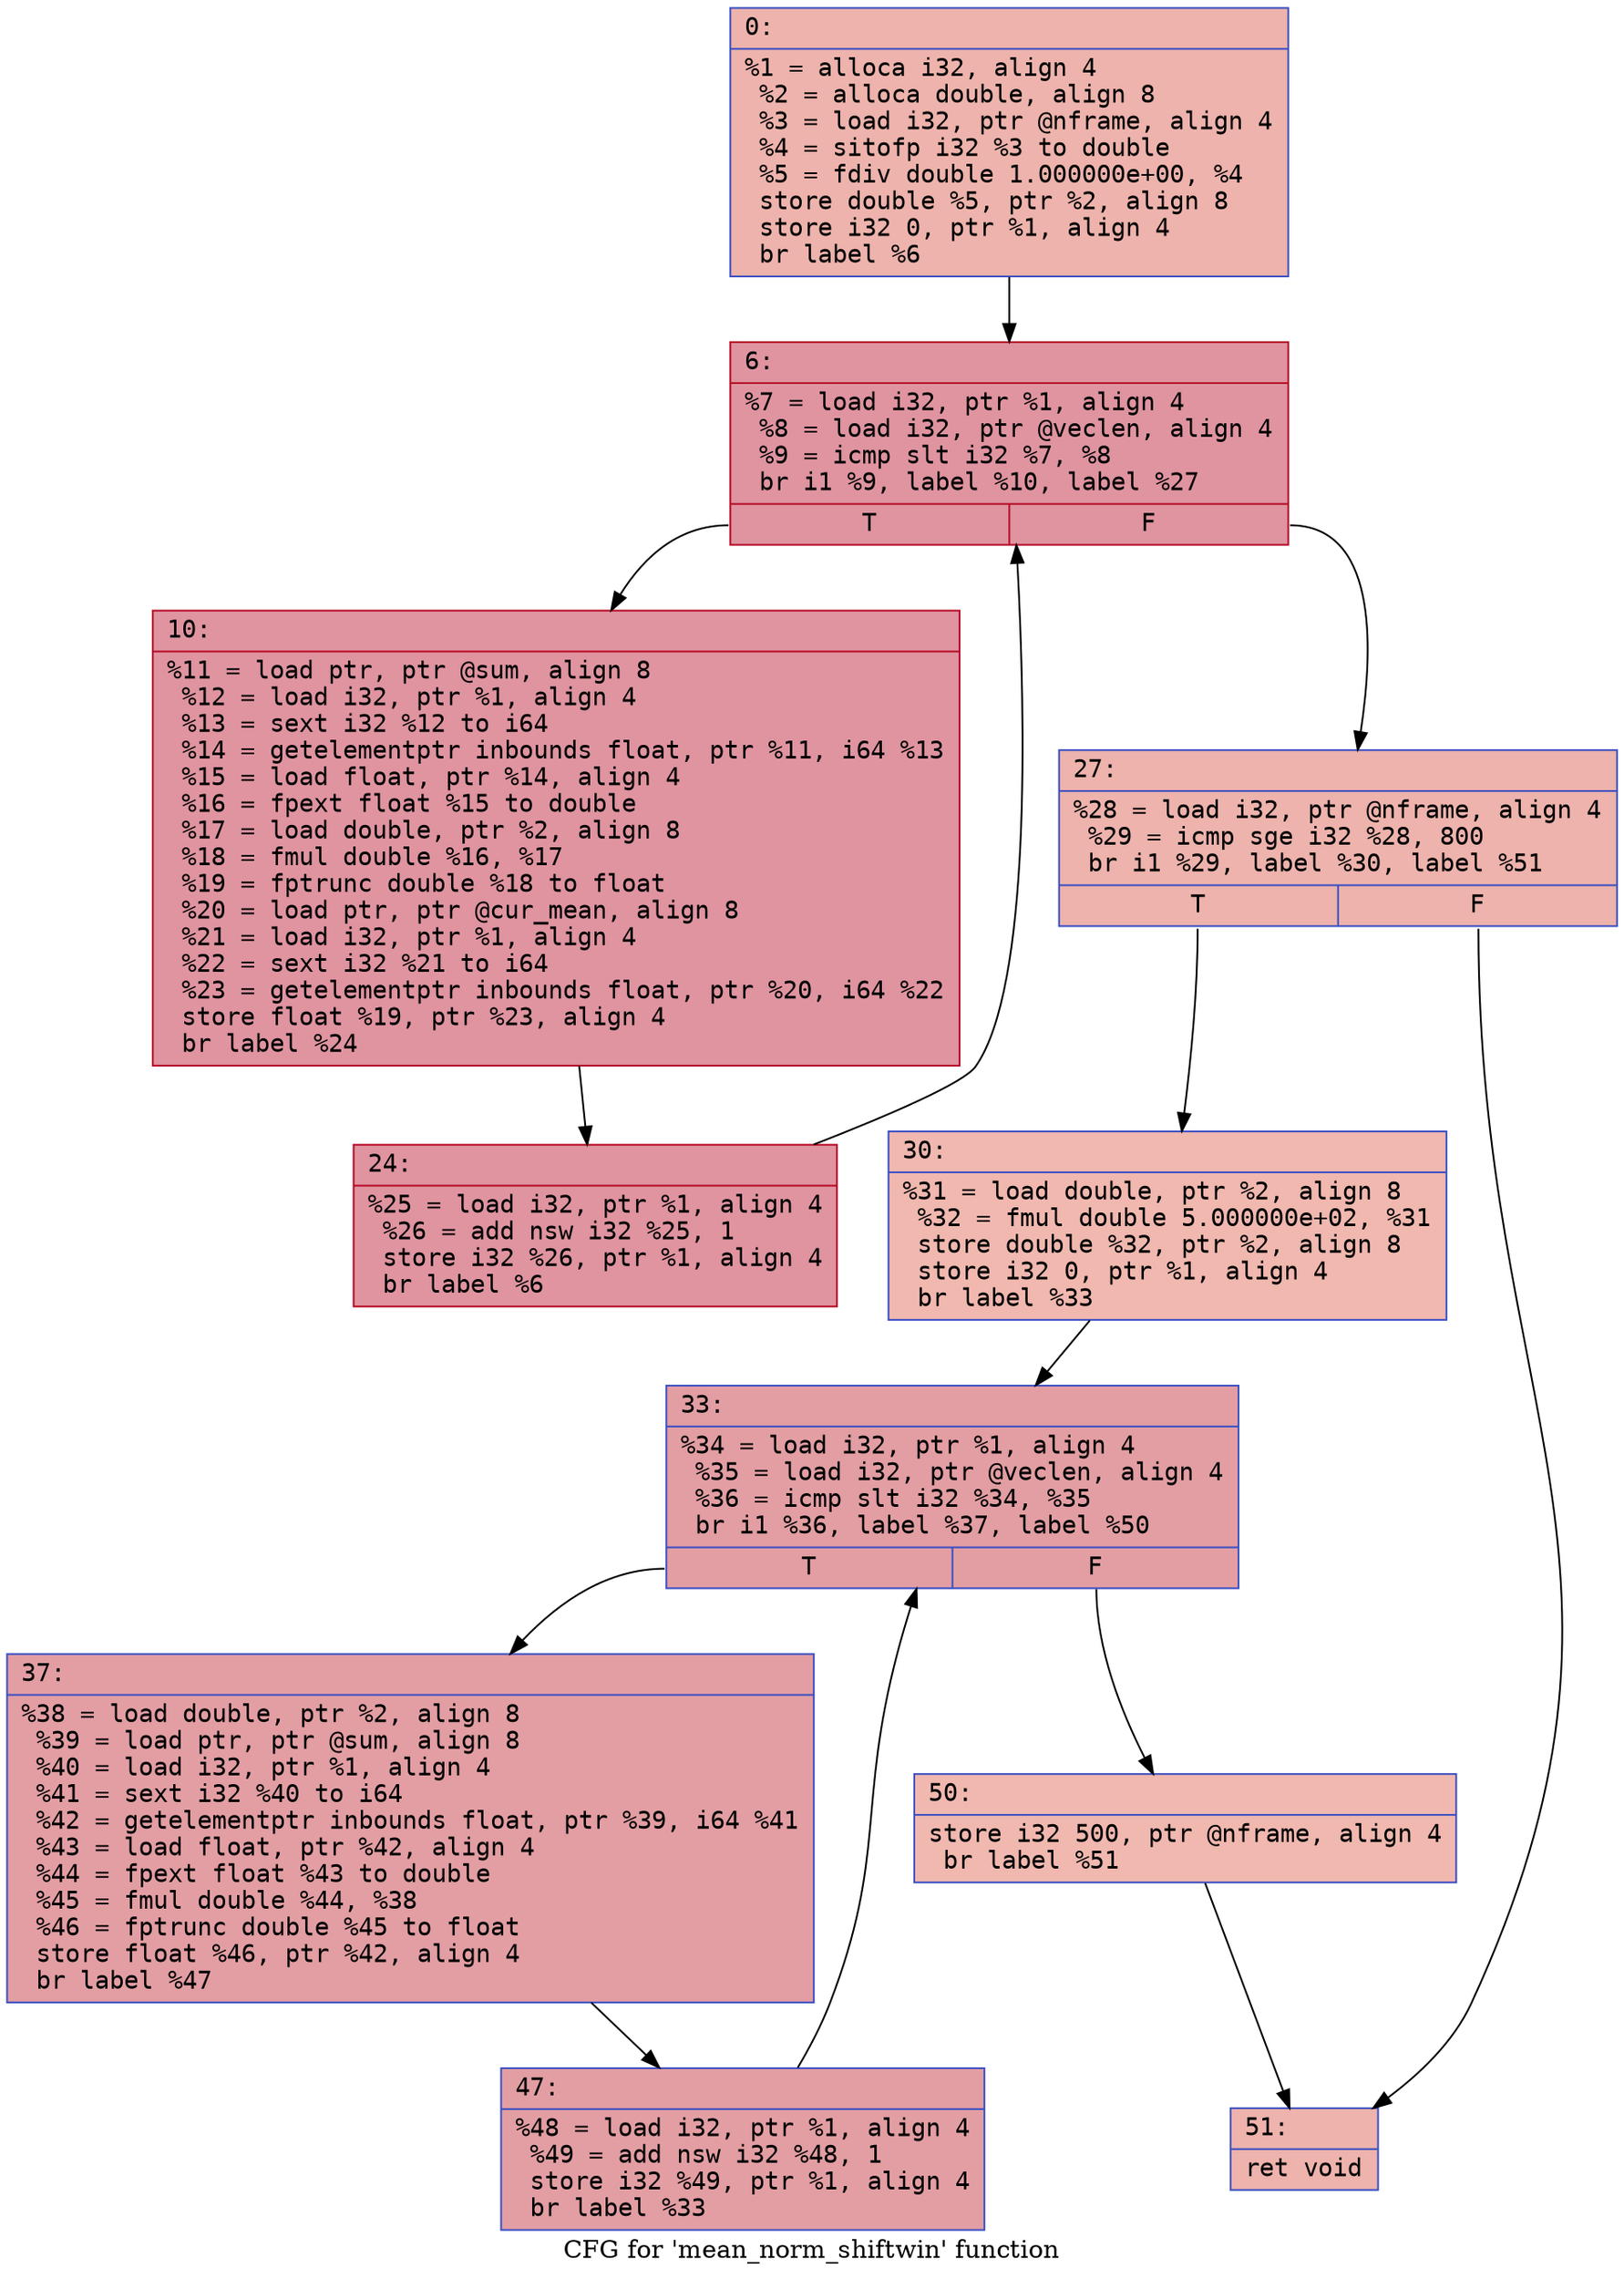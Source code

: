 digraph "CFG for 'mean_norm_shiftwin' function" {
	label="CFG for 'mean_norm_shiftwin' function";

	Node0x60000332e530 [shape=record,color="#3d50c3ff", style=filled, fillcolor="#d6524470" fontname="Courier",label="{0:\l|  %1 = alloca i32, align 4\l  %2 = alloca double, align 8\l  %3 = load i32, ptr @nframe, align 4\l  %4 = sitofp i32 %3 to double\l  %5 = fdiv double 1.000000e+00, %4\l  store double %5, ptr %2, align 8\l  store i32 0, ptr %1, align 4\l  br label %6\l}"];
	Node0x60000332e530 -> Node0x60000332e580[tooltip="0 -> 6\nProbability 100.00%" ];
	Node0x60000332e580 [shape=record,color="#b70d28ff", style=filled, fillcolor="#b70d2870" fontname="Courier",label="{6:\l|  %7 = load i32, ptr %1, align 4\l  %8 = load i32, ptr @veclen, align 4\l  %9 = icmp slt i32 %7, %8\l  br i1 %9, label %10, label %27\l|{<s0>T|<s1>F}}"];
	Node0x60000332e580:s0 -> Node0x60000332e5d0[tooltip="6 -> 10\nProbability 96.88%" ];
	Node0x60000332e580:s1 -> Node0x60000332e670[tooltip="6 -> 27\nProbability 3.12%" ];
	Node0x60000332e5d0 [shape=record,color="#b70d28ff", style=filled, fillcolor="#b70d2870" fontname="Courier",label="{10:\l|  %11 = load ptr, ptr @sum, align 8\l  %12 = load i32, ptr %1, align 4\l  %13 = sext i32 %12 to i64\l  %14 = getelementptr inbounds float, ptr %11, i64 %13\l  %15 = load float, ptr %14, align 4\l  %16 = fpext float %15 to double\l  %17 = load double, ptr %2, align 8\l  %18 = fmul double %16, %17\l  %19 = fptrunc double %18 to float\l  %20 = load ptr, ptr @cur_mean, align 8\l  %21 = load i32, ptr %1, align 4\l  %22 = sext i32 %21 to i64\l  %23 = getelementptr inbounds float, ptr %20, i64 %22\l  store float %19, ptr %23, align 4\l  br label %24\l}"];
	Node0x60000332e5d0 -> Node0x60000332e620[tooltip="10 -> 24\nProbability 100.00%" ];
	Node0x60000332e620 [shape=record,color="#b70d28ff", style=filled, fillcolor="#b70d2870" fontname="Courier",label="{24:\l|  %25 = load i32, ptr %1, align 4\l  %26 = add nsw i32 %25, 1\l  store i32 %26, ptr %1, align 4\l  br label %6\l}"];
	Node0x60000332e620 -> Node0x60000332e580[tooltip="24 -> 6\nProbability 100.00%" ];
	Node0x60000332e670 [shape=record,color="#3d50c3ff", style=filled, fillcolor="#d6524470" fontname="Courier",label="{27:\l|  %28 = load i32, ptr @nframe, align 4\l  %29 = icmp sge i32 %28, 800\l  br i1 %29, label %30, label %51\l|{<s0>T|<s1>F}}"];
	Node0x60000332e670:s0 -> Node0x60000332e6c0[tooltip="27 -> 30\nProbability 50.00%" ];
	Node0x60000332e670:s1 -> Node0x60000332e850[tooltip="27 -> 51\nProbability 50.00%" ];
	Node0x60000332e6c0 [shape=record,color="#3d50c3ff", style=filled, fillcolor="#dc5d4a70" fontname="Courier",label="{30:\l|  %31 = load double, ptr %2, align 8\l  %32 = fmul double 5.000000e+02, %31\l  store double %32, ptr %2, align 8\l  store i32 0, ptr %1, align 4\l  br label %33\l}"];
	Node0x60000332e6c0 -> Node0x60000332e710[tooltip="30 -> 33\nProbability 100.00%" ];
	Node0x60000332e710 [shape=record,color="#3d50c3ff", style=filled, fillcolor="#be242e70" fontname="Courier",label="{33:\l|  %34 = load i32, ptr %1, align 4\l  %35 = load i32, ptr @veclen, align 4\l  %36 = icmp slt i32 %34, %35\l  br i1 %36, label %37, label %50\l|{<s0>T|<s1>F}}"];
	Node0x60000332e710:s0 -> Node0x60000332e760[tooltip="33 -> 37\nProbability 96.88%" ];
	Node0x60000332e710:s1 -> Node0x60000332e800[tooltip="33 -> 50\nProbability 3.12%" ];
	Node0x60000332e760 [shape=record,color="#3d50c3ff", style=filled, fillcolor="#be242e70" fontname="Courier",label="{37:\l|  %38 = load double, ptr %2, align 8\l  %39 = load ptr, ptr @sum, align 8\l  %40 = load i32, ptr %1, align 4\l  %41 = sext i32 %40 to i64\l  %42 = getelementptr inbounds float, ptr %39, i64 %41\l  %43 = load float, ptr %42, align 4\l  %44 = fpext float %43 to double\l  %45 = fmul double %44, %38\l  %46 = fptrunc double %45 to float\l  store float %46, ptr %42, align 4\l  br label %47\l}"];
	Node0x60000332e760 -> Node0x60000332e7b0[tooltip="37 -> 47\nProbability 100.00%" ];
	Node0x60000332e7b0 [shape=record,color="#3d50c3ff", style=filled, fillcolor="#be242e70" fontname="Courier",label="{47:\l|  %48 = load i32, ptr %1, align 4\l  %49 = add nsw i32 %48, 1\l  store i32 %49, ptr %1, align 4\l  br label %33\l}"];
	Node0x60000332e7b0 -> Node0x60000332e710[tooltip="47 -> 33\nProbability 100.00%" ];
	Node0x60000332e800 [shape=record,color="#3d50c3ff", style=filled, fillcolor="#dc5d4a70" fontname="Courier",label="{50:\l|  store i32 500, ptr @nframe, align 4\l  br label %51\l}"];
	Node0x60000332e800 -> Node0x60000332e850[tooltip="50 -> 51\nProbability 100.00%" ];
	Node0x60000332e850 [shape=record,color="#3d50c3ff", style=filled, fillcolor="#d6524470" fontname="Courier",label="{51:\l|  ret void\l}"];
}
